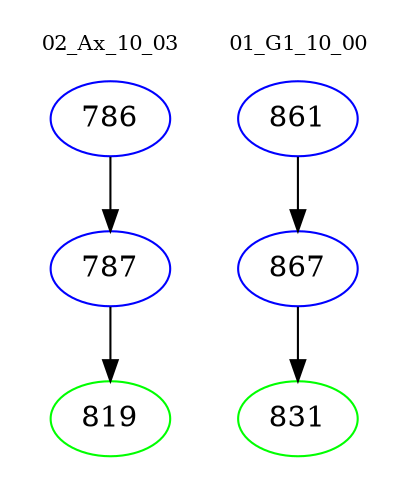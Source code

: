 digraph{
subgraph cluster_0 {
color = white
label = "02_Ax_10_03";
fontsize=10;
T0_786 [label="786", color="blue"]
T0_786 -> T0_787 [color="black"]
T0_787 [label="787", color="blue"]
T0_787 -> T0_819 [color="black"]
T0_819 [label="819", color="green"]
}
subgraph cluster_1 {
color = white
label = "01_G1_10_00";
fontsize=10;
T1_861 [label="861", color="blue"]
T1_861 -> T1_867 [color="black"]
T1_867 [label="867", color="blue"]
T1_867 -> T1_831 [color="black"]
T1_831 [label="831", color="green"]
}
}
